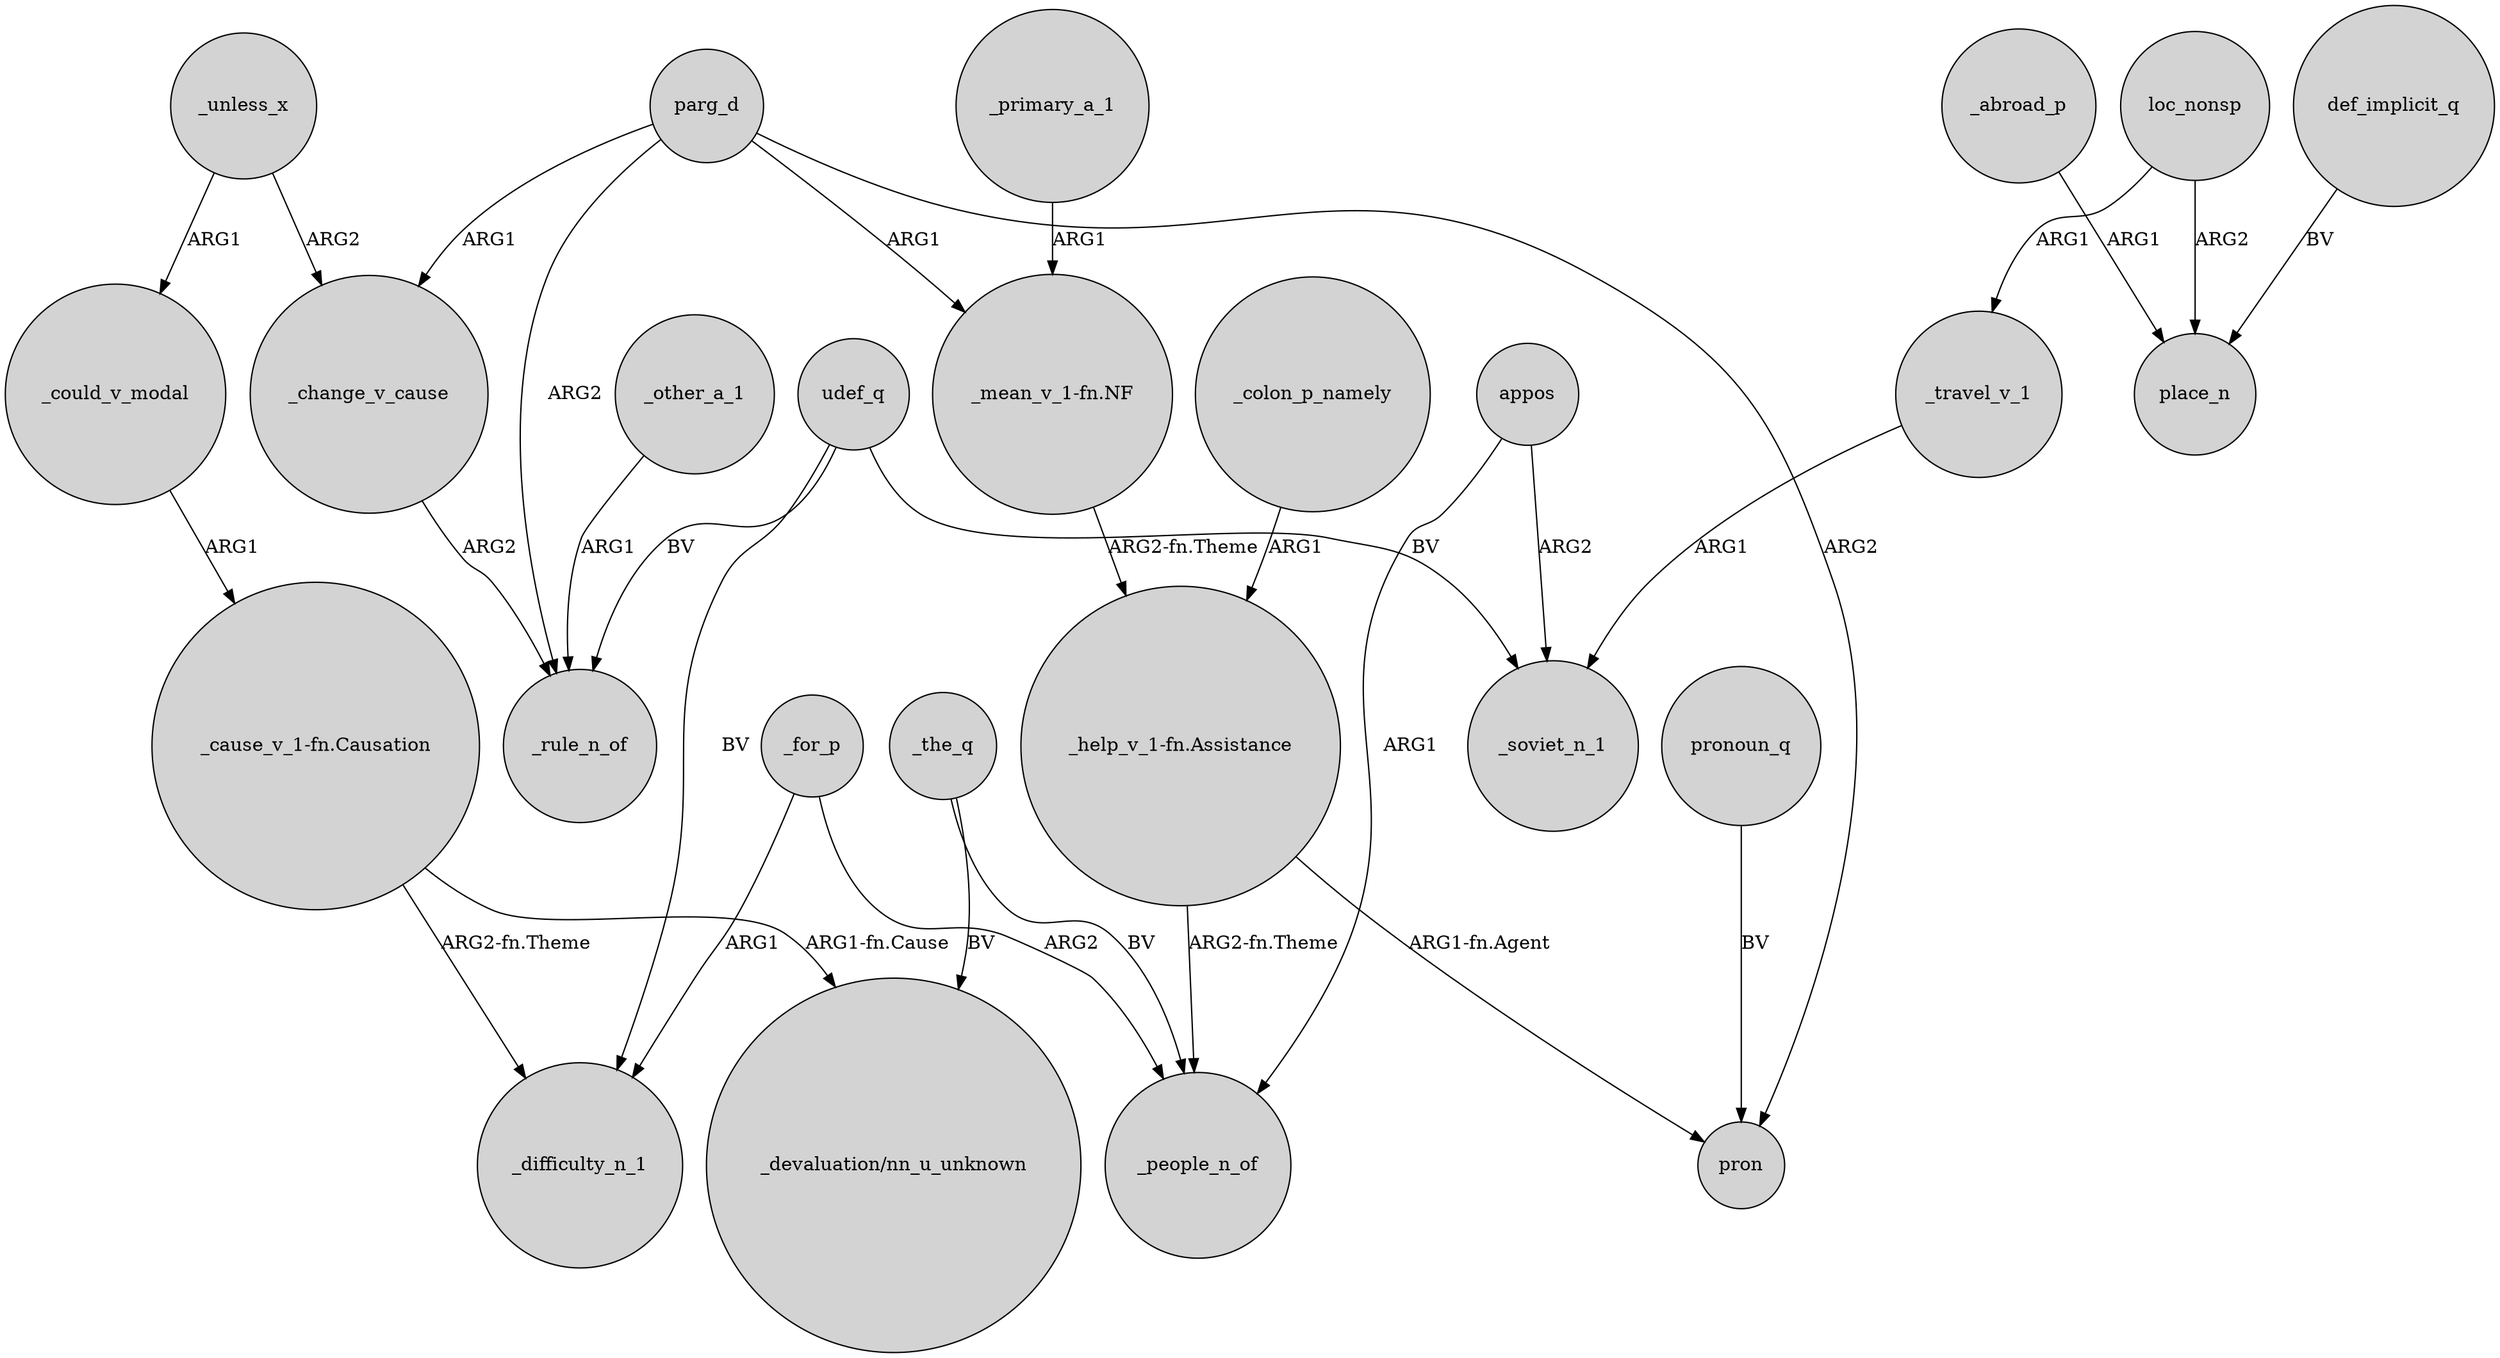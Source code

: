 digraph {
	node [shape=circle style=filled]
	udef_q -> _rule_n_of [label=BV]
	"_cause_v_1-fn.Causation" -> _difficulty_n_1 [label="ARG2-fn.Theme"]
	_unless_x -> _could_v_modal [label=ARG1]
	parg_d -> _change_v_cause [label=ARG1]
	udef_q -> _difficulty_n_1 [label=BV]
	_other_a_1 -> _rule_n_of [label=ARG1]
	_for_p -> _difficulty_n_1 [label=ARG1]
	"_mean_v_1-fn.NF" -> "_help_v_1-fn.Assistance" [label="ARG2-fn.Theme"]
	_primary_a_1 -> "_mean_v_1-fn.NF" [label=ARG1]
	def_implicit_q -> place_n [label=BV]
	parg_d -> _rule_n_of [label=ARG2]
	parg_d -> "_mean_v_1-fn.NF" [label=ARG1]
	parg_d -> pron [label=ARG2]
	"_help_v_1-fn.Assistance" -> _people_n_of [label="ARG2-fn.Theme"]
	_for_p -> _people_n_of [label=ARG2]
	pronoun_q -> pron [label=BV]
	loc_nonsp -> _travel_v_1 [label=ARG1]
	_could_v_modal -> "_cause_v_1-fn.Causation" [label=ARG1]
	_the_q -> "_devaluation/nn_u_unknown" [label=BV]
	appos -> _people_n_of [label=ARG1]
	loc_nonsp -> place_n [label=ARG2]
	_unless_x -> _change_v_cause [label=ARG2]
	"_help_v_1-fn.Assistance" -> pron [label="ARG1-fn.Agent"]
	appos -> _soviet_n_1 [label=ARG2]
	_colon_p_namely -> "_help_v_1-fn.Assistance" [label=ARG1]
	_travel_v_1 -> _soviet_n_1 [label=ARG1]
	udef_q -> _soviet_n_1 [label=BV]
	_abroad_p -> place_n [label=ARG1]
	_the_q -> _people_n_of [label=BV]
	"_cause_v_1-fn.Causation" -> "_devaluation/nn_u_unknown" [label="ARG1-fn.Cause"]
	_change_v_cause -> _rule_n_of [label=ARG2]
}

